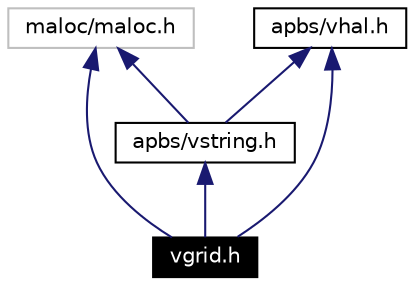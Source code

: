 digraph inheritance
{
  Node189 [shape="box",label="vgrid.h",fontsize=10,height=0.2,width=0.4,fontname="Helvetica",color="black",style="filled" fontcolor="white"];
  Node190 -> Node189 [dir=back,color="midnightblue",fontsize=10,style="solid",fontname="Helvetica"];
  Node190 [shape="box",label="maloc/maloc.h",fontsize=10,height=0.2,width=0.4,fontname="Helvetica",color="grey75"];
  Node191 -> Node189 [dir=back,color="midnightblue",fontsize=10,style="solid",fontname="Helvetica"];
  Node191 [shape="box",label="apbs/vhal.h",fontsize=10,height=0.2,width=0.4,fontname="Helvetica",color="black",URL="$vhal_8h.html"];
  Node192 -> Node189 [dir=back,color="midnightblue",fontsize=10,style="solid",fontname="Helvetica"];
  Node192 [shape="box",label="apbs/vstring.h",fontsize=10,height=0.2,width=0.4,fontname="Helvetica",color="black",URL="$vstring_8h.html"];
  Node190 -> Node192 [dir=back,color="midnightblue",fontsize=10,style="solid",fontname="Helvetica"];
  Node191 -> Node192 [dir=back,color="midnightblue",fontsize=10,style="solid",fontname="Helvetica"];
}
